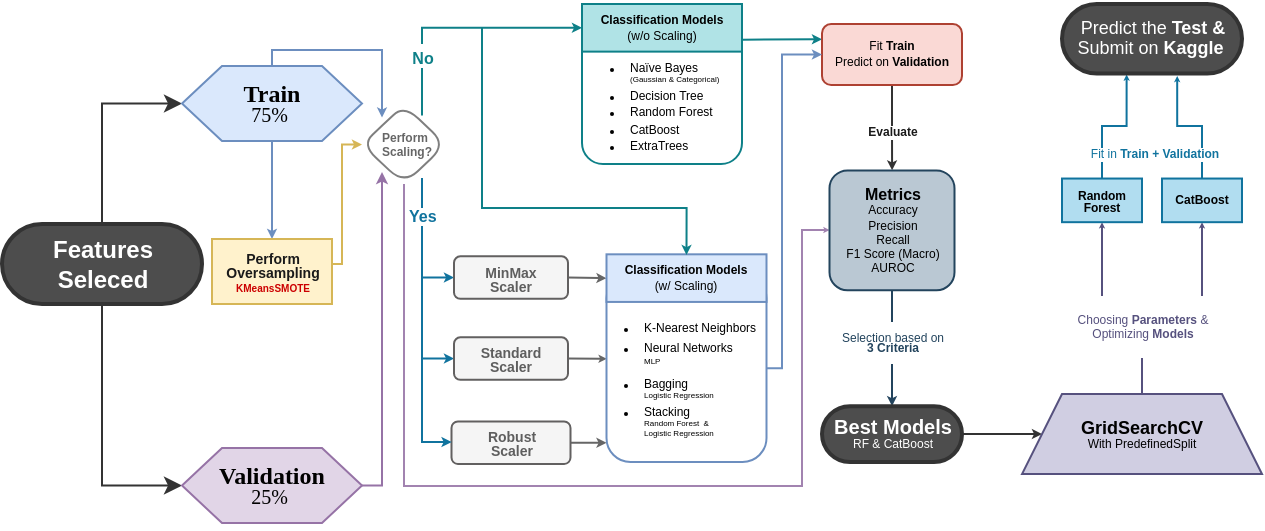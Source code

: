 <mxfile version="25.0.3">
  <diagram id="kc3wPxynAgYKHMxfHEDl" name="Page-1">
    <mxGraphModel dx="239" dy="123" grid="0" gridSize="10" guides="1" tooltips="1" connect="1" arrows="1" fold="1" page="1" pageScale="1" pageWidth="1600" pageHeight="900" math="0" shadow="0">
      <root>
        <mxCell id="0" />
        <mxCell id="1" parent="0" />
        <mxCell id="115" style="edgeStyle=orthogonalEdgeStyle;rounded=0;sketch=0;jumpStyle=arc;jumpSize=10;html=1;exitX=0.5;exitY=0;exitDx=0;exitDy=0;shadow=0;strokeColor=#10739e;strokeWidth=1;fontSize=6;fontColor=#23445d;startSize=0;endSize=0;fillColor=#b1ddf0;entryX=0.64;entryY=1.034;entryDx=0;entryDy=0;entryPerimeter=0;" parent="1" source="111" target="116" edge="1">
          <mxGeometry relative="1" as="geometry">
            <mxPoint x="760.0" y="260.0" as="targetPoint" />
          </mxGeometry>
        </mxCell>
        <mxCell id="113" style="edgeStyle=orthogonalEdgeStyle;rounded=0;sketch=0;jumpStyle=arc;jumpSize=10;html=1;exitX=0.5;exitY=0;exitDx=0;exitDy=0;entryX=0.5;entryY=1;entryDx=0;entryDy=0;shadow=0;strokeColor=#56517e;strokeWidth=1;fontSize=6;fontColor=default;startSize=0;endSize=0;fillColor=#d0cee2;glass=0;labelBackgroundColor=none;" parent="1" source="102" target="111" edge="1">
          <mxGeometry relative="1" as="geometry">
            <Array as="points">
              <mxPoint x="750" y="340" />
              <mxPoint x="780" y="340" />
            </Array>
          </mxGeometry>
        </mxCell>
        <mxCell id="86" value="&lt;font style=&quot;font-size: 6px;&quot;&gt;&lt;br style=&quot;font-size: 6px;&quot;&gt;&lt;/font&gt;" style="whiteSpace=wrap;html=1;strokeColor=#0e8088;strokeWidth=1;fontSize=6;fillColor=none;rounded=1;" parent="1" vertex="1">
          <mxGeometry x="470" y="200" width="80" height="70" as="geometry" />
        </mxCell>
        <mxCell id="50" value="" style="edgeStyle=orthogonalEdgeStyle;html=1;strokeColor=#333333;entryX=0;entryY=0.5;entryDx=0;entryDy=0;rounded=0;" parent="1" source="48" target="65" edge="1">
          <mxGeometry relative="1" as="geometry">
            <mxPoint x="310" y="320" as="targetPoint" />
          </mxGeometry>
        </mxCell>
        <mxCell id="67" style="edgeStyle=orthogonalEdgeStyle;rounded=0;html=1;exitX=0.5;exitY=0.5;exitDx=0;exitDy=20;exitPerimeter=0;entryX=0;entryY=0.5;entryDx=0;entryDy=0;strokeColor=#333333;" parent="1" source="48" target="66" edge="1">
          <mxGeometry relative="1" as="geometry" />
        </mxCell>
        <mxCell id="48" value="&lt;b&gt;Features &lt;br&gt;Seleced&lt;/b&gt;" style="html=1;dashed=0;whitespace=wrap;shape=mxgraph.dfd.start;fillColor=#4D4D4D;strokeColor=#333333;fontColor=#ffffff;strokeWidth=2;" parent="1" vertex="1">
          <mxGeometry x="180" y="300" width="100" height="40" as="geometry" />
        </mxCell>
        <mxCell id="51" value="" style="rounded=0;html=1;jettySize=auto;orthogonalLoop=1;fontSize=11;endArrow=classic;endFill=1;endSize=2;strokeWidth=1;shadow=0;labelBackgroundColor=none;fillColor=#b1ddf0;strokeColor=#10739e;exitX=0.5;exitY=1;exitDx=0;exitDy=0;entryX=0;entryY=0.5;entryDx=0;entryDy=0;startSize=0;edgeStyle=elbowEdgeStyle;" parent="1" target="57" edge="1">
          <mxGeometry x="-0.222" relative="1" as="geometry">
            <mxPoint as="offset" />
            <mxPoint x="390" y="280.03" as="sourcePoint" />
            <mxPoint x="406.0" y="363.905" as="targetPoint" />
            <Array as="points">
              <mxPoint x="390" y="297.66" />
            </Array>
          </mxGeometry>
        </mxCell>
        <mxCell id="52" value="" style="rounded=0;html=1;jettySize=auto;orthogonalLoop=1;fontSize=11;endArrow=classic;endFill=1;endSize=2;strokeWidth=1;shadow=0;labelBackgroundColor=none;fillColor=#b1ddf0;strokeColor=#10739e;exitX=0.5;exitY=1;exitDx=0;exitDy=0;entryX=0;entryY=0.5;entryDx=0;entryDy=0;startSize=0;edgeStyle=orthogonalEdgeStyle;" parent="1" target="58" edge="1">
          <mxGeometry x="-0.222" relative="1" as="geometry">
            <mxPoint as="offset" />
            <mxPoint x="390" y="277.03" as="sourcePoint" />
            <mxPoint x="415" y="416.405" as="targetPoint" />
            <Array as="points">
              <mxPoint x="390" y="367.66" />
            </Array>
          </mxGeometry>
        </mxCell>
        <mxCell id="94" style="edgeStyle=none;rounded=0;sketch=0;jumpStyle=arc;jumpSize=10;html=1;exitX=1;exitY=0.5;exitDx=0;exitDy=0;entryX=0;entryY=0.898;entryDx=0;entryDy=0;entryPerimeter=0;shadow=0;strokeColor=#666666;strokeWidth=1;fontSize=4;fontColor=#CC0000;endSize=2;fillColor=#f5f5f5;gradientColor=#b3b3b3;" parent="1" source="53" target="88" edge="1">
          <mxGeometry relative="1" as="geometry" />
        </mxCell>
        <mxCell id="53" value="&lt;p style=&quot;line-height: 100%;&quot;&gt;&lt;span style=&quot;background-color: initial; font-size: 7px;&quot;&gt;&lt;b style=&quot;font-size: 7px;&quot;&gt;Robust &lt;br style=&quot;font-size: 7px;&quot;&gt;Scaler&lt;/b&gt;&lt;/span&gt;&lt;/p&gt;" style="rounded=1;whiteSpace=wrap;html=1;fontFamily=Helvetica;fontSize=7;fontColor=#5E5E5E;fillColor=#f5f5f5;strokeColor=#626060;spacing=1;flipV=0;" parent="1" vertex="1">
          <mxGeometry x="404.75" y="398.75" width="59.5" height="21.25" as="geometry" />
        </mxCell>
        <mxCell id="55" value="&lt;span style=&quot;background-color: rgb(255, 255, 255);&quot;&gt;&lt;font color=&quot;#0e8088&quot; style=&quot;font-size: 8px;&quot;&gt;&lt;b&gt;&amp;nbsp;No&amp;nbsp;&lt;/b&gt;&lt;/font&gt;&lt;/span&gt;" style="edgeStyle=orthogonalEdgeStyle;rounded=0;html=1;jettySize=auto;orthogonalLoop=1;fontSize=11;endArrow=classic;endFill=1;endSize=2;strokeWidth=1;shadow=0;labelBackgroundColor=none;fillColor=#b0e3e6;strokeColor=#0e8088;exitX=0.5;exitY=0;exitDx=0;exitDy=0;entryX=0;entryY=0.5;entryDx=0;entryDy=0;" parent="1" target="78" edge="1">
          <mxGeometry x="-0.522" relative="1" as="geometry">
            <mxPoint as="offset" />
            <mxPoint x="390" y="245.78" as="sourcePoint" />
            <mxPoint x="430" y="197" as="targetPoint" />
            <Array as="points">
              <mxPoint x="390" y="202" />
            </Array>
          </mxGeometry>
        </mxCell>
        <mxCell id="56" value="&lt;font color=&quot;#10739e&quot; style=&quot;font-size: 8px;&quot;&gt;&lt;b style=&quot;background-color: rgb(255, 255, 255);&quot;&gt;Yes&amp;nbsp;&lt;/b&gt;&lt;/font&gt;" style="rounded=0;html=1;jettySize=auto;orthogonalLoop=1;fontSize=11;endArrow=classic;endFill=1;endSize=2;strokeWidth=1;shadow=0;labelBackgroundColor=none;fillColor=#b1ddf0;strokeColor=#10739e;exitX=0.5;exitY=1;exitDx=0;exitDy=0;entryX=0;entryY=0.5;entryDx=0;entryDy=0;edgeStyle=orthogonalEdgeStyle;startSize=0;" parent="1" target="53" edge="1">
          <mxGeometry x="-0.754" y="1" relative="1" as="geometry">
            <mxPoint as="offset" />
            <mxPoint x="390" y="277.03" as="sourcePoint" />
            <mxPoint x="478" y="328.28" as="targetPoint" />
            <Array as="points">
              <mxPoint x="390" y="409" />
              <mxPoint x="405" y="409" />
            </Array>
          </mxGeometry>
        </mxCell>
        <mxCell id="91" style="rounded=0;sketch=0;jumpStyle=arc;jumpSize=10;html=1;exitX=1;exitY=0.5;exitDx=0;exitDy=0;entryX=0;entryY=0.5;entryDx=0;entryDy=0;shadow=0;strokeColor=#666666;strokeWidth=1;fontSize=4;fontColor=#CC0000;endSize=2;fillColor=#f5f5f5;gradientColor=#b3b3b3;" parent="1" source="57" target="89" edge="1">
          <mxGeometry relative="1" as="geometry" />
        </mxCell>
        <mxCell id="57" value="&lt;p style=&quot;line-height: 100%;&quot;&gt;&lt;span style=&quot;background-color: initial; font-size: 7px;&quot;&gt;&lt;b style=&quot;font-size: 7px;&quot;&gt;MinMax&lt;br style=&quot;font-size: 7px;&quot;&gt;Scaler&lt;/b&gt;&lt;/span&gt;&lt;/p&gt;" style="rounded=1;whiteSpace=wrap;html=1;fontFamily=Helvetica;fontSize=7;fontColor=#5E5E5E;fillColor=#f5f5f5;strokeColor=#626060;spacing=1;flipV=0;" parent="1" vertex="1">
          <mxGeometry x="406" y="316.16" width="57" height="21.25" as="geometry" />
        </mxCell>
        <mxCell id="93" style="edgeStyle=none;rounded=0;sketch=0;jumpStyle=arc;jumpSize=10;html=1;exitX=1;exitY=0.5;exitDx=0;exitDy=0;entryX=0.001;entryY=0.45;entryDx=0;entryDy=0;entryPerimeter=0;shadow=0;strokeColor=#666666;strokeWidth=1;fontSize=4;fontColor=#CC0000;endSize=1;fillColor=#f5f5f5;gradientColor=#b3b3b3;" parent="1" source="58" target="88" edge="1">
          <mxGeometry relative="1" as="geometry" />
        </mxCell>
        <mxCell id="58" value="&lt;p style=&quot;line-height: 100%;&quot;&gt;&lt;span style=&quot;background-color: initial; font-size: 7px;&quot;&gt;&lt;b style=&quot;font-size: 7px;&quot;&gt;Standard&lt;br style=&quot;font-size: 7px;&quot;&gt;Scaler&lt;/b&gt;&lt;/span&gt;&lt;/p&gt;" style="rounded=1;whiteSpace=wrap;html=1;fontFamily=Helvetica;fontSize=7;fontColor=#5E5E5E;fillColor=#f5f5f5;strokeColor=#626060;spacing=1;flipV=0;" parent="1" vertex="1">
          <mxGeometry x="406" y="356.66" width="57" height="21.25" as="geometry" />
        </mxCell>
        <mxCell id="59" value="" style="shape=rhombus;html=1;dashed=0;whitespace=wrap;perimeter=rhombusPerimeter;rounded=1;shadow=0;sketch=0;strokeWidth=1;fontFamily=Helvetica;fontSize=8;fontColor=#666666;fillColor=none;opacity=50;" parent="1" vertex="1">
          <mxGeometry x="360" y="240.53" width="42" height="39.5" as="geometry" />
        </mxCell>
        <mxCell id="60" value="&lt;p style=&quot;line-height: 70%;&quot;&gt;&lt;span style=&quot;border-color: var(--border-color); color: rgb(102, 102, 102); font-family: Helvetica; font-size: 6px; font-style: normal; font-variant-ligatures: normal; font-variant-caps: normal; letter-spacing: normal; orphans: 2; text-align: center; text-indent: 0px; text-transform: none; widows: 2; word-spacing: 0px; -webkit-text-stroke-width: 0px; text-decoration-thickness: initial; text-decoration-style: initial; text-decoration-color: initial;&quot;&gt;&lt;b style=&quot;&quot;&gt;Perform&lt;br style=&quot;border-color: var(--border-color);&quot;&gt;Scaling?&lt;/b&gt;&lt;/span&gt;&lt;/p&gt;" style="text;whiteSpace=wrap;html=1;fontSize=8;fontFamily=Helvetica;fontColor=#666666;rotation=0;" parent="1" vertex="1">
          <mxGeometry x="367.5" y="238.78" width="27" height="18" as="geometry" />
        </mxCell>
        <mxCell id="68" style="rounded=0;html=1;exitX=0.5;exitY=1;exitDx=0;exitDy=0;strokeColor=#6c8ebf;fillColor=#dae8fc;edgeStyle=elbowEdgeStyle;endSize=2;entryX=0.5;entryY=0;entryDx=0;entryDy=0;" parent="1" source="65" target="76" edge="1">
          <mxGeometry relative="1" as="geometry">
            <mxPoint x="320" y="304.75" as="sourcePoint" />
            <mxPoint x="330" y="305" as="targetPoint" />
            <Array as="points">
              <mxPoint x="315" y="280" />
            </Array>
          </mxGeometry>
        </mxCell>
        <mxCell id="73" style="rounded=0;html=1;exitX=0.5;exitY=0;exitDx=0;exitDy=0;strokeColor=#6c8ebf;fontColor=#10739e;fillColor=#dae8fc;endSize=2;edgeStyle=orthogonalEdgeStyle;" parent="1" edge="1">
          <mxGeometry relative="1" as="geometry">
            <mxPoint x="315.0" y="229" as="sourcePoint" />
            <mxPoint x="370.003" y="246.78" as="targetPoint" />
            <Array as="points">
              <mxPoint x="315" y="213" />
              <mxPoint x="370" y="213" />
            </Array>
          </mxGeometry>
        </mxCell>
        <mxCell id="65" value="&lt;p style=&quot;line-height: 70%;&quot;&gt;&lt;b style=&quot;line-height: 80%;&quot;&gt;Train&lt;/b&gt;&lt;br&gt;&lt;font style=&quot;font-size: 10px; line-height: 80%;&quot;&gt;75%&lt;b&gt;&amp;nbsp;&lt;/b&gt;&lt;/font&gt;&lt;/p&gt;" style="shape=hexagon;perimeter=hexagonPerimeter2;whiteSpace=wrap;html=1;fixedSize=1;fillColor=#dae8fc;strokeColor=#6c8ebf;rounded=1;glass=0;strokeWidth=1;shadow=0;arcSize=0;fontFamily=Calibri;fontSource=https%3A%2F%2Fwww.downloadfonts.io%2Fcalibri-font-family-free%2F;" parent="1" vertex="1">
          <mxGeometry x="270" y="221" width="90" height="37.5" as="geometry" />
        </mxCell>
        <mxCell id="69" style="edgeStyle=orthogonalEdgeStyle;rounded=0;html=1;exitX=1;exitY=0.5;exitDx=0;exitDy=0;strokeColor=#9673a6;fillColor=#e1d5e7;endSize=3;jumpSize=10;shadow=0;" parent="1" source="66" edge="1">
          <mxGeometry relative="1" as="geometry">
            <mxPoint x="370" y="274" as="targetPoint" />
            <mxPoint x="360" y="425.75" as="sourcePoint" />
            <Array as="points">
              <mxPoint x="360" y="430" />
              <mxPoint x="370" y="430" />
            </Array>
          </mxGeometry>
        </mxCell>
        <mxCell id="103" style="edgeStyle=orthogonalEdgeStyle;rounded=0;sketch=0;jumpStyle=arc;jumpSize=10;html=1;exitX=0.5;exitY=1;exitDx=0;exitDy=0;shadow=0;strokeColor=#a283b0;strokeWidth=1;fontSize=6;fontColor=#23445d;startSize=0;endSize=0;fillColor=#d0cee2;" parent="1" source="59" target="80" edge="1">
          <mxGeometry relative="1" as="geometry">
            <Array as="points">
              <mxPoint x="381" y="431" />
              <mxPoint x="580" y="431" />
              <mxPoint x="580" y="303" />
            </Array>
          </mxGeometry>
        </mxCell>
        <mxCell id="66" value="&lt;p style=&quot;line-height: 70%;&quot;&gt;&lt;font style=&quot;line-height: 80%;&quot;&gt;&lt;b&gt;Validation&lt;br&gt;&lt;/b&gt;&lt;/font&gt;&lt;font style=&quot;font-size: 10px; line-height: 80%;&quot;&gt;25%&lt;b&gt;&amp;nbsp;&lt;/b&gt;&lt;/font&gt;&lt;/p&gt;" style="shape=hexagon;perimeter=hexagonPerimeter2;whiteSpace=wrap;html=1;fixedSize=1;fillColor=#e1d5e7;strokeColor=#9673a6;rounded=1;glass=0;strokeWidth=1;shadow=0;arcSize=0;fontFamily=Calibri;fontSource=https%3A%2F%2Fwww.downloadfonts.io%2Fcalibri-font-family-free%2F;" parent="1" vertex="1">
          <mxGeometry x="270" y="412" width="90" height="37.5" as="geometry" />
        </mxCell>
        <mxCell id="74" style="edgeStyle=orthogonalEdgeStyle;rounded=0;html=1;exitX=1;exitY=0.5;exitDx=0;exitDy=0;entryX=0;entryY=0.5;entryDx=0;entryDy=0;strokeColor=#d6b656;fontColor=#10739e;fillColor=#fff2cc;endSize=2;" parent="1" source="76" target="59" edge="1">
          <mxGeometry relative="1" as="geometry">
            <mxPoint x="390" y="305.25" as="sourcePoint" />
            <Array as="points">
              <mxPoint x="350" y="320" />
              <mxPoint x="350" y="260" />
            </Array>
          </mxGeometry>
        </mxCell>
        <mxCell id="76" value="&lt;p style=&quot;line-height: 100%;&quot;&gt;&lt;b style=&quot;border-color: var(--border-color);&quot;&gt;&lt;font style=&quot;&quot; color=&quot;#1a1a1a&quot;&gt;Perform&lt;br style=&quot;border-color: var(--border-color);&quot;&gt;Oversampling&lt;br&gt;&lt;/font&gt;&lt;/b&gt;&lt;b style=&quot;background-color: initial; border-color: var(--border-color);&quot;&gt;&lt;span style=&quot;font-size: 5px;&quot;&gt;&lt;font color=&quot;#ffffff&quot;&gt;&amp;nbsp;&lt;/font&gt;&lt;font color=&quot;#cc0000&quot;&gt;KMeansSMOTE&amp;nbsp;&lt;/font&gt;&lt;/span&gt;&lt;/b&gt;&lt;/p&gt;" style="html=1;dashed=0;whitespace=wrap;strokeColor=#d6b656;strokeWidth=1;fontSize=7;fillColor=#fff2cc;" parent="1" vertex="1">
          <mxGeometry x="285" y="307.5" width="60" height="32.5" as="geometry" />
        </mxCell>
        <mxCell id="83" style="rounded=0;html=1;exitX=1;exitY=0.75;exitDx=0;exitDy=0;entryX=0;entryY=0.25;entryDx=0;entryDy=0;strokeColor=#0e8088;strokeWidth=1;fontSize=6;fontColor=#1A1A1A;fillColor=#b0e3e6;endSize=2;" parent="1" source="78" target="79" edge="1">
          <mxGeometry relative="1" as="geometry" />
        </mxCell>
        <mxCell id="78" value="&lt;b style=&quot;font-size: 6px;&quot;&gt;Classification Models&lt;/b&gt;&lt;br style=&quot;font-size: 6px;&quot;&gt;&lt;font style=&quot;font-size: 6px;&quot;&gt;&lt;span style=&quot;font-size: 6px;&quot;&gt;(w/o Scaling)&lt;/span&gt;&lt;br style=&quot;font-size: 6px;&quot;&gt;&lt;/font&gt;" style="whiteSpace=wrap;html=1;strokeColor=#0e8088;strokeWidth=1;fontSize=6;fillColor=#b0e3e6;rounded=0;labelBackgroundColor=none;glass=0;" parent="1" vertex="1">
          <mxGeometry x="470" y="190" width="80" height="23.81" as="geometry" />
        </mxCell>
        <mxCell id="81" value="" style="edgeStyle=orthogonalEdgeStyle;rounded=0;html=1;strokeColor=#333333;strokeWidth=1;fontSize=6;fontColor=#1A1A1A;endSize=2;exitX=0.5;exitY=1;exitDx=0;exitDy=0;" parent="1" source="79" target="80" edge="1">
          <mxGeometry relative="1" as="geometry" />
        </mxCell>
        <mxCell id="82" value="&lt;b&gt;Evaluate&lt;/b&gt;" style="edgeLabel;html=1;align=center;verticalAlign=middle;resizable=0;points=[];fontSize=6;fontColor=#1A1A1A;" parent="81" vertex="1" connectable="0">
          <mxGeometry x="0.268" y="1" relative="1" as="geometry">
            <mxPoint x="-1" y="-4" as="offset" />
          </mxGeometry>
        </mxCell>
        <mxCell id="79" value="&lt;font style=&quot;font-size: 6px;&quot;&gt;Fit &lt;b&gt;Train&lt;/b&gt;&lt;br&gt;Predict on &lt;b&gt;Validation&lt;/b&gt;&lt;br style=&quot;font-size: 6px;&quot;&gt;&lt;/font&gt;" style="whiteSpace=wrap;html=1;strokeColor=#ae4132;strokeWidth=1;fontSize=6;fillColor=#fad9d5;rounded=1;" parent="1" vertex="1">
          <mxGeometry x="590" y="200" width="70" height="30.53" as="geometry" />
        </mxCell>
        <mxCell id="97" style="edgeStyle=none;rounded=0;sketch=0;jumpStyle=arc;jumpSize=10;html=1;exitX=0.5;exitY=1;exitDx=0;exitDy=0;shadow=0;strokeColor=#23445d;strokeWidth=1;fontSize=8;fontColor=#CC0000;endSize=2;fillColor=#bac8d3;entryX=0.5;entryY=0.5;entryDx=0;entryDy=-13.96;entryPerimeter=0;" parent="1" source="80" target="98" edge="1">
          <mxGeometry relative="1" as="geometry">
            <mxPoint x="624.955" y="350" as="targetPoint" />
          </mxGeometry>
        </mxCell>
        <mxCell id="99" value="&lt;p style=&quot;line-height: 80%;&quot;&gt;&lt;span style=&quot;font-weight: normal;&quot;&gt;Selection based on &lt;br&gt;&lt;/span&gt;3 Criteria&lt;/p&gt;" style="edgeLabel;html=1;align=center;verticalAlign=middle;resizable=0;points=[];fontSize=6;fontColor=#23445d;fontStyle=1;spacing=0;" parent="97" vertex="1" connectable="0">
          <mxGeometry x="-0.106" relative="1" as="geometry">
            <mxPoint as="offset" />
          </mxGeometry>
        </mxCell>
        <mxCell id="80" value="&lt;b&gt;&lt;font style=&quot;font-size: 8px;&quot;&gt;Metrics&lt;/font&gt;&lt;/b&gt;&lt;br&gt;Accuracy&lt;br&gt;Precision&lt;br&gt;Recall&lt;br&gt;F1 Score (Macro)&lt;br&gt;AUROC" style="whiteSpace=wrap;html=1;fontSize=6;fillColor=#bac8d3;strokeColor=#23445d;strokeWidth=1;rounded=1;" parent="1" vertex="1">
          <mxGeometry x="593.75" y="273.19" width="62.5" height="59.97" as="geometry" />
        </mxCell>
        <mxCell id="96" style="edgeStyle=orthogonalEdgeStyle;rounded=0;sketch=0;jumpStyle=arc;jumpSize=10;html=1;exitX=1;exitY=0.5;exitDx=0;exitDy=0;shadow=0;strokeColor=#6c8ebf;strokeWidth=1;fontSize=4;fontColor=#CC0000;startSize=5;endSize=2;fillColor=#b1ddf0;entryX=0;entryY=0.5;entryDx=0;entryDy=0;" parent="1" source="88" target="79" edge="1">
          <mxGeometry relative="1" as="geometry">
            <mxPoint x="570" y="210" as="targetPoint" />
            <Array as="points">
              <mxPoint x="570" y="372" />
              <mxPoint x="570" y="215" />
            </Array>
          </mxGeometry>
        </mxCell>
        <mxCell id="88" value="&lt;font style=&quot;font-size: 6px;&quot;&gt;&lt;br style=&quot;font-size: 6px;&quot;&gt;&lt;/font&gt;" style="whiteSpace=wrap;html=1;strokeColor=#6c8ebf;strokeWidth=1;fontSize=6;fillColor=none;rounded=1;gradientColor=none;" parent="1" vertex="1">
          <mxGeometry x="482.25" y="325.16" width="80" height="93.84" as="geometry" />
        </mxCell>
        <mxCell id="89" value="&lt;b style=&quot;font-size: 6px;&quot;&gt;Classification Models&lt;/b&gt;&lt;br style=&quot;font-size: 6px;&quot;&gt;&lt;font style=&quot;font-size: 6px;&quot;&gt;&lt;span style=&quot;font-size: 6px;&quot;&gt;(w/ Scaling)&lt;/span&gt;&lt;br style=&quot;font-size: 6px;&quot;&gt;&lt;/font&gt;" style="whiteSpace=wrap;html=1;strokeColor=#6c8ebf;strokeWidth=1;fontSize=6;fillColor=#dae8fc;rounded=0;labelBackgroundColor=none;glass=0;gradientColor=none;" parent="1" vertex="1">
          <mxGeometry x="482.25" y="315.16" width="80" height="23.81" as="geometry" />
        </mxCell>
        <mxCell id="95" value="" style="endArrow=classic;html=1;rounded=0;shadow=0;sketch=0;strokeColor=#0e8088;strokeWidth=1;fontSize=4;fontColor=#CC0000;endSize=2;jumpStyle=arc;jumpSize=10;edgeStyle=orthogonalEdgeStyle;fillColor=#b0e3e6;entryX=0.5;entryY=0.016;entryDx=0;entryDy=0;entryPerimeter=0;startSize=5;" parent="1" target="89" edge="1">
          <mxGeometry width="50" height="50" relative="1" as="geometry">
            <mxPoint x="420" y="202" as="sourcePoint" />
            <mxPoint x="522" y="320" as="targetPoint" />
            <Array as="points">
              <mxPoint x="420" y="292" />
              <mxPoint x="522" y="292" />
            </Array>
          </mxGeometry>
        </mxCell>
        <mxCell id="100" style="edgeStyle=orthogonalEdgeStyle;rounded=0;sketch=0;jumpStyle=arc;jumpSize=10;html=1;exitX=1;exitY=0.5;exitDx=0;exitDy=0;exitPerimeter=0;shadow=0;strokeColor=#333333;strokeWidth=1;fontSize=8;fontColor=#CC0000;endSize=2;fillColor=#bac8d3;dashed=0;startSize=0;entryX=0;entryY=0.5;entryDx=0;entryDy=0;" parent="1" source="98" target="102" edge="1">
          <mxGeometry relative="1" as="geometry">
            <mxPoint x="690" y="405" as="targetPoint" />
            <Array as="points">
              <mxPoint x="690" y="405" />
              <mxPoint x="690" y="405" />
            </Array>
          </mxGeometry>
        </mxCell>
        <mxCell id="98" value="&lt;p style=&quot;line-height: 50%;&quot;&gt;&lt;font style=&quot;font-weight: bold;&quot; size=&quot;1&quot;&gt;Best Models&lt;/font&gt;&lt;br&gt;&lt;font style=&quot;font-size: 6px;&quot;&gt;RF &amp;amp; CatBoost&lt;/font&gt;&lt;br&gt;&lt;/p&gt;" style="html=1;dashed=0;whitespace=wrap;shape=mxgraph.dfd.start;fillColor=#4D4D4D;strokeColor=#333333;fontColor=#ffffff;strokeWidth=2;" parent="1" vertex="1">
          <mxGeometry x="590" y="391.08" width="70" height="27.92" as="geometry" />
        </mxCell>
        <mxCell id="105" style="edgeStyle=orthogonalEdgeStyle;rounded=0;sketch=0;jumpStyle=arc;jumpSize=10;html=1;exitX=0.5;exitY=0.124;exitDx=0;exitDy=0;shadow=0;strokeColor=#56517e;strokeWidth=1;fontSize=6;fontColor=default;startSize=0;endSize=0;fillColor=#d0cee2;glass=0;labelBackgroundColor=none;entryX=0.5;entryY=1;entryDx=0;entryDy=0;exitPerimeter=0;" parent="1" source="102" target="110" edge="1">
          <mxGeometry relative="1" as="geometry">
            <mxPoint x="730" y="320" as="targetPoint" />
            <Array as="points">
              <mxPoint x="750" y="358" />
              <mxPoint x="730" y="358" />
            </Array>
          </mxGeometry>
        </mxCell>
        <mxCell id="106" value="&lt;p style=&quot;line-height: 60%;&quot;&gt;&lt;font style=&quot;font-size: 6px;&quot;&gt;Choosing &lt;b&gt;Parameters &lt;/b&gt;&amp;amp; &lt;br&gt;Optimizing &lt;b&gt;Models&lt;/b&gt;&lt;/font&gt;&lt;/p&gt;" style="edgeLabel;html=1;align=center;verticalAlign=middle;resizable=0;points=[];fontSize=9;fontColor=#56517e;" parent="105" vertex="1" connectable="0">
          <mxGeometry x="-0.064" y="1" relative="1" as="geometry">
            <mxPoint x="21" y="-7" as="offset" />
          </mxGeometry>
        </mxCell>
        <mxCell id="102" value="&lt;b&gt;&lt;font style=&quot;font-size: 9px;&quot;&gt;GridSearchCV&lt;/font&gt;&lt;/b&gt;&lt;br&gt;With PredefinedSplit" style="shape=trapezoid;perimeter=trapezoidPerimeter;whiteSpace=wrap;html=1;fixedSize=1;rounded=0;glass=0;labelBackgroundColor=none;sketch=0;strokeColor=#56517e;strokeWidth=1;fontSize=6;fillColor=#d0cee2;" parent="1" vertex="1">
          <mxGeometry x="690" y="385.04" width="120" height="40" as="geometry" />
        </mxCell>
        <mxCell id="114" style="edgeStyle=orthogonalEdgeStyle;rounded=0;sketch=0;jumpStyle=arc;jumpSize=10;html=1;exitX=0.5;exitY=0;exitDx=0;exitDy=0;shadow=0;strokeColor=#10739e;strokeWidth=1;fontSize=6;fontColor=#23445d;startSize=0;endSize=0;fillColor=#b1ddf0;entryX=0.359;entryY=1.013;entryDx=0;entryDy=0;entryPerimeter=0;" parent="1" source="110" target="116" edge="1">
          <mxGeometry relative="1" as="geometry">
            <mxPoint x="750.0" y="260.0" as="targetPoint" />
          </mxGeometry>
        </mxCell>
        <mxCell id="117" value="Fit in &lt;b&gt;Train + Validation&lt;/b&gt;" style="edgeLabel;html=1;align=center;verticalAlign=middle;resizable=0;points=[];fontSize=6;fontColor=#10739e;" parent="114" vertex="1" connectable="0">
          <mxGeometry x="0.235" y="1" relative="1" as="geometry">
            <mxPoint x="14" y="15" as="offset" />
          </mxGeometry>
        </mxCell>
        <mxCell id="110" value="&lt;p style=&quot;line-height: 100%;&quot;&gt;&lt;b&gt;Random&lt;br&gt;Forest&lt;/b&gt;&lt;/p&gt;" style="whiteSpace=wrap;html=1;rounded=0;glass=0;labelBackgroundColor=none;sketch=0;strokeColor=#10739e;strokeWidth=1;fontSize=6;fillColor=#b1ddf0;" parent="1" vertex="1">
          <mxGeometry x="710" y="277.27" width="40" height="21.82" as="geometry" />
        </mxCell>
        <mxCell id="111" value="&lt;b&gt;CatBoost&lt;/b&gt;" style="whiteSpace=wrap;html=1;rounded=0;glass=0;labelBackgroundColor=none;sketch=0;strokeColor=#10739e;strokeWidth=1;fontSize=6;fillColor=#b1ddf0;" parent="1" vertex="1">
          <mxGeometry x="760" y="277.27" width="40" height="21.82" as="geometry" />
        </mxCell>
        <mxCell id="116" value="&lt;p style=&quot;line-height: 110%; font-size: 9px;&quot;&gt;Predict the &lt;span style=&quot;&quot;&gt;&lt;b&gt;Test &amp;amp;&lt;/b&gt;&lt;br style=&quot;&quot;&gt;Submit on &lt;/span&gt;&lt;b style=&quot;&quot;&gt;Kaggle&amp;nbsp;&lt;/b&gt;&lt;/p&gt;" style="html=1;dashed=0;whitespace=wrap;shape=mxgraph.dfd.start;fillColor=#4D4D4D;strokeColor=#333333;fontColor=#ffffff;strokeWidth=2;fontSize=10;" parent="1" vertex="1">
          <mxGeometry x="710" y="190" width="90" height="34.78" as="geometry" />
        </mxCell>
        <mxCell id="gE8yT9vwukDd7zatEv0k-117" value="&lt;ul style=&quot;forced-color-adjust: none; color: rgb(0, 0, 0); font-family: Helvetica; font-size: 6px; font-style: normal; font-variant-ligatures: normal; font-variant-caps: normal; font-weight: 400; letter-spacing: normal; orphans: 2; text-align: left; text-indent: 0px; text-transform: none; widows: 2; word-spacing: 0px; -webkit-text-stroke-width: 0px; white-space: normal; text-decoration-thickness: initial; text-decoration-style: initial; text-decoration-color: initial; line-height: 8.4px;&quot;&gt;&lt;li style=&quot;forced-color-adjust: none;&quot;&gt;&lt;span style=&quot;forced-color-adjust: none; font-family: Helvetica; font-size: 6px; font-style: normal; font-variant-ligatures: normal; font-variant-caps: normal; font-weight: 400; letter-spacing: normal; orphans: 2; text-indent: 0px; text-transform: none; widows: 2; word-spacing: 0px; -webkit-text-stroke-width: 0px; text-decoration-thickness: initial; text-decoration-style: initial; text-decoration-color: initial; float: none; display: inline !important;&quot;&gt;Decision Tree&lt;/span&gt;&lt;/li&gt;&lt;li style=&quot;forced-color-adjust: none;&quot;&gt;Random Forest&lt;/li&gt;&lt;li style=&quot;forced-color-adjust: none;&quot;&gt;CatBoost&lt;/li&gt;&lt;li style=&quot;forced-color-adjust: none;&quot;&gt;ExtraTrees&lt;/li&gt;&lt;/ul&gt;" style="text;whiteSpace=wrap;html=1;labelBackgroundColor=none;" vertex="1" parent="1">
          <mxGeometry x="452.25" y="219" width="84.75" height="46" as="geometry" />
        </mxCell>
        <mxCell id="gE8yT9vwukDd7zatEv0k-118" value="&lt;ul style=&quot;forced-color-adjust: none; color: rgb(0, 0, 0); font-family: Helvetica; font-size: 6px; font-style: normal; font-variant-ligatures: normal; font-variant-caps: normal; font-weight: 400; letter-spacing: normal; orphans: 2; text-align: left; text-indent: 0px; text-transform: none; widows: 2; word-spacing: 0px; -webkit-text-stroke-width: 0px; white-space: normal; text-decoration-thickness: initial; text-decoration-style: initial; text-decoration-color: initial; line-height: 80%;&quot;&gt;&lt;li style=&quot;forced-color-adjust: none;&quot;&gt;&lt;span style=&quot;forced-color-adjust: none;&quot;&gt;Bagging&lt;br style=&quot;forced-color-adjust: none;&quot;&gt;&lt;/span&gt;&lt;span style=&quot;forced-color-adjust: none; font-size: 4px; line-height: 80%;&quot;&gt;Logistic Regression&lt;br&gt;&lt;br&gt;&lt;/span&gt;&lt;/li&gt;&lt;li style=&quot;forced-color-adjust: none;&quot;&gt;&lt;span style=&quot;forced-color-adjust: none; font-family: Helvetica; font-style: normal; font-variant-ligatures: normal; font-variant-caps: normal; font-weight: 400; letter-spacing: normal; orphans: 2; text-indent: 0px; text-transform: none; widows: 2; word-spacing: 0px; -webkit-text-stroke-width: 0px; text-decoration-thickness: initial; text-decoration-style: initial; text-decoration-color: initial; float: none; display: inline !important;&quot;&gt;Stacking&lt;br style=&quot;forced-color-adjust: none;&quot;&gt;&lt;font style=&quot;forced-color-adjust: none; font-size: 4px; line-height: 80%;&quot;&gt;Random Forest&amp;nbsp; &amp;amp;&lt;br&gt;Logistic Regression&lt;/font&gt;&lt;/span&gt;&lt;/li&gt;&lt;/ul&gt;" style="text;whiteSpace=wrap;html=1;" vertex="1" parent="1">
          <mxGeometry x="459.25" y="365.004" width="103" height="75" as="geometry" />
        </mxCell>
        <mxCell id="gE8yT9vwukDd7zatEv0k-119" value="&lt;ul style=&quot;forced-color-adjust: none; color: rgb(0, 0, 0); font-family: Helvetica; font-size: 6px; font-style: normal; font-variant-ligatures: normal; font-variant-caps: normal; font-weight: 400; letter-spacing: normal; orphans: 2; text-align: left; text-indent: 0px; text-transform: none; widows: 2; word-spacing: 0px; -webkit-text-stroke-width: 0px; white-space: normal; text-decoration-thickness: initial; text-decoration-style: initial; text-decoration-color: initial; line-height: 3px;&quot;&gt;&lt;li style=&quot;forced-color-adjust: none;&quot;&gt;&lt;span style=&quot;forced-color-adjust: none;&quot;&gt;K-&lt;/span&gt;Nearest Neighbors&lt;br style=&quot;forced-color-adjust: none;&quot;&gt;&lt;br style=&quot;forced-color-adjust: none;&quot;&gt;&lt;font style=&quot;forced-color-adjust: none; font-size: 1px;&quot;&gt;&lt;br style=&quot;forced-color-adjust: none;&quot;&gt;&lt;/font&gt;&lt;/li&gt;&lt;li style=&quot;forced-color-adjust: none;&quot;&gt;&lt;span style=&quot;forced-color-adjust: none;&quot;&gt;Neural Networks&lt;br style=&quot;forced-color-adjust: none;&quot;&gt;&lt;br style=&quot;forced-color-adjust: none;&quot;&gt;&lt;span style=&quot;forced-color-adjust: none; font-size: 4px; line-height: 4.8px;&quot;&gt;MLP&lt;/span&gt;&lt;/span&gt;&lt;/li&gt;&lt;/ul&gt;" style="text;whiteSpace=wrap;html=1;" vertex="1" parent="1">
          <mxGeometry x="458.995" y="337.581" width="124" height="71" as="geometry" />
        </mxCell>
        <mxCell id="gE8yT9vwukDd7zatEv0k-120" value="&lt;ul style=&quot;line-height: 8.4px;&quot;&gt;&lt;li style=&quot;font-size: 6px;&quot;&gt;&lt;span style=&quot;background-color: initial;&quot;&gt;Naïve Bayes&lt;/span&gt;&lt;/li&gt;&lt;/ul&gt;" style="text;whiteSpace=wrap;html=1;labelBackgroundColor=none;" vertex="1" parent="1">
          <mxGeometry x="452" y="199" width="93.25" height="46" as="geometry" />
        </mxCell>
        <mxCell id="gE8yT9vwukDd7zatEv0k-122" value="&lt;span style=&quot;color: rgb(0, 0, 0); font-family: Helvetica; font-style: normal; font-variant-ligatures: normal; font-variant-caps: normal; font-weight: 400; letter-spacing: normal; orphans: 2; text-align: left; text-indent: 0px; text-transform: none; widows: 2; word-spacing: 0px; -webkit-text-stroke-width: 0px; white-space: normal; text-decoration-thickness: initial; text-decoration-style: initial; text-decoration-color: initial; float: none; display: inline !important;&quot;&gt;&lt;font style=&quot;font-size: 4px;&quot;&gt;(Gaussian &amp;amp; Categorical)&lt;/font&gt;&lt;/span&gt;" style="text;whiteSpace=wrap;html=1;" vertex="1" parent="1">
          <mxGeometry x="492.247" y="211.0" width="62" height="36" as="geometry" />
        </mxCell>
      </root>
    </mxGraphModel>
  </diagram>
</mxfile>
